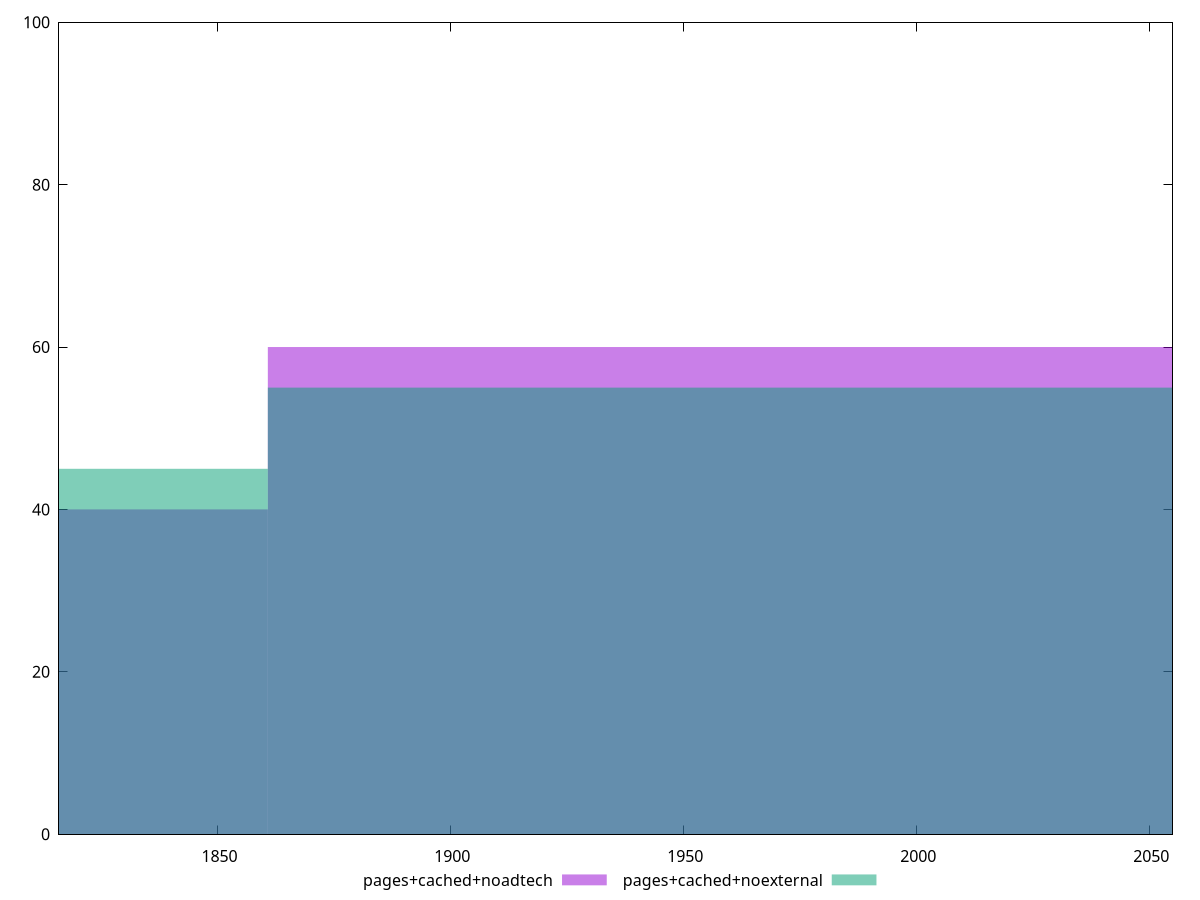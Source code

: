 reset

$pagesCachedNoadtech <<EOF
1984.8781284758222 60
1736.7683624163444 40
EOF

$pagesCachedNoexternal <<EOF
1736.7683624163444 45
1984.8781284758222 55
EOF

set key outside below
set boxwidth 248.10976605947778
set xrange [1816:2055]
set yrange [0:100]
set style fill transparent solid 0.5 noborder
set terminal svg size 640, 500 enhanced background rgb 'white'
set output "report_00007_2020-12-11T15:55:29.892Z/metrics/comparison/histogram/4_vs_5.svg"

plot $pagesCachedNoadtech title "pages+cached+noadtech" with boxes, \
     $pagesCachedNoexternal title "pages+cached+noexternal" with boxes

reset
